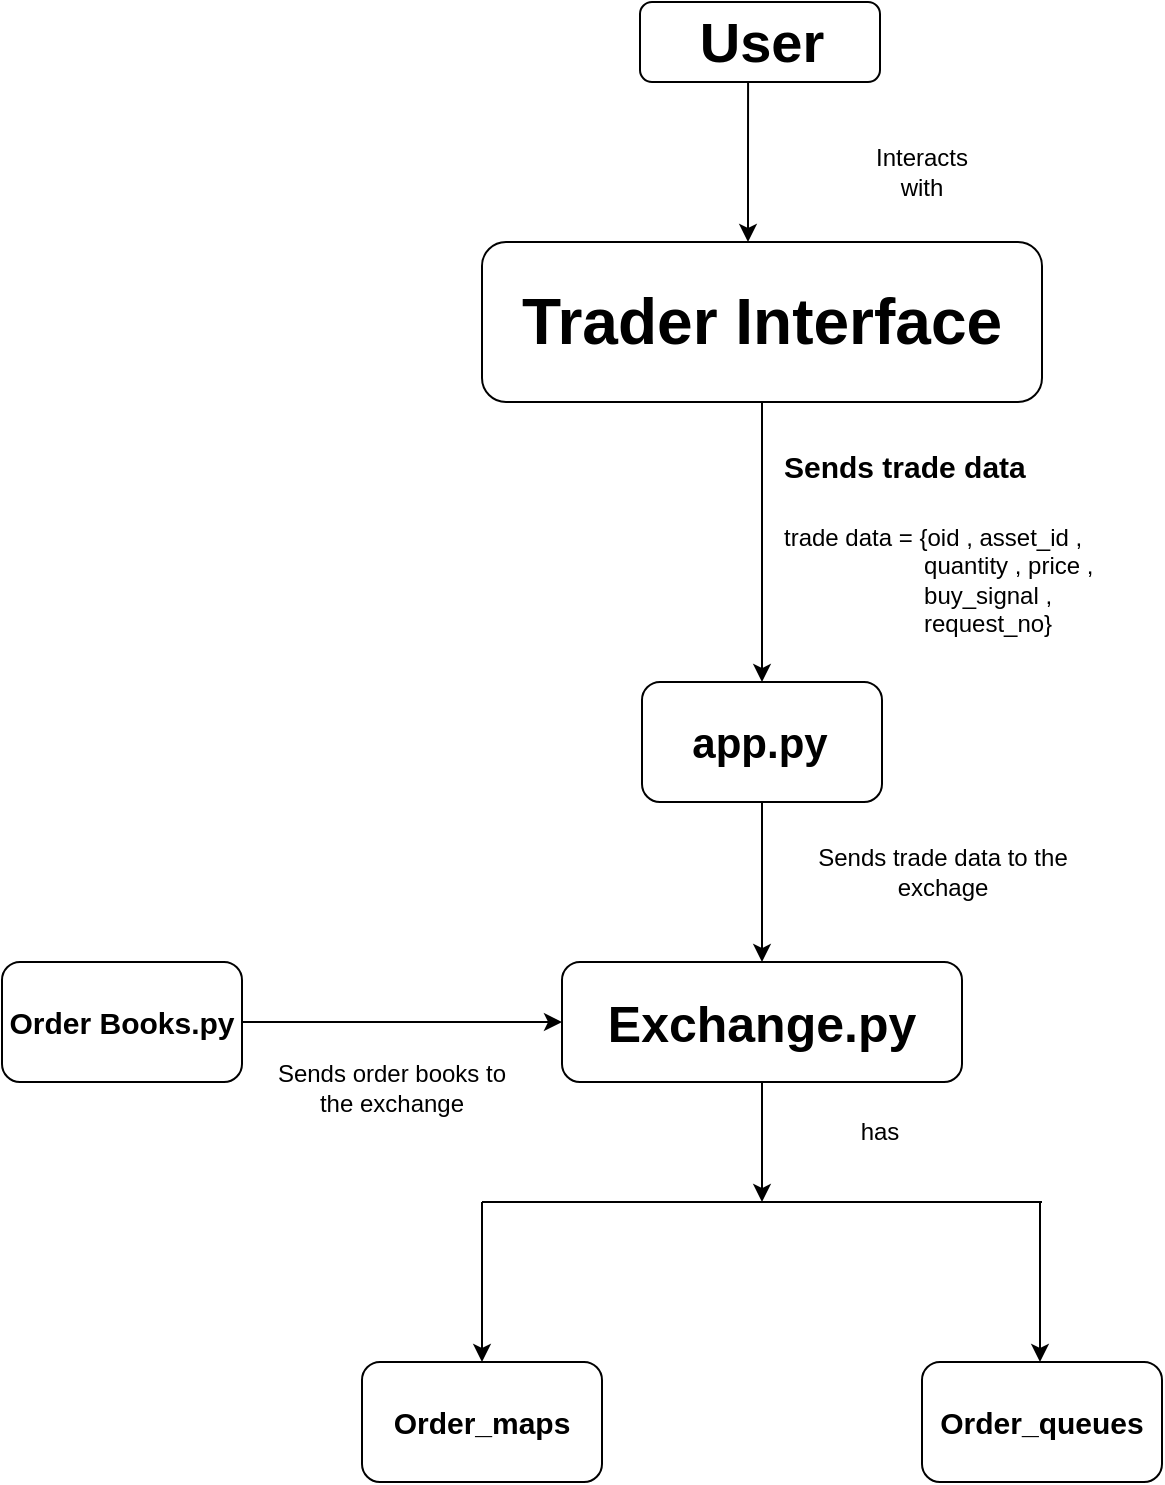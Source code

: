 <mxfile version="21.6.9" type="github">
  <diagram name="Page-1" id="D10hTHudT5h7KPWlAt-e">
    <mxGraphModel dx="1434" dy="758" grid="1" gridSize="10" guides="1" tooltips="1" connect="1" arrows="1" fold="1" page="1" pageScale="1" pageWidth="827" pageHeight="1169" math="0" shadow="0">
      <root>
        <mxCell id="0" />
        <mxCell id="1" parent="0" />
        <mxCell id="foKQqb1jHPySudCbTUWU-3" value="" style="rounded=1;whiteSpace=wrap;html=1;" vertex="1" parent="1">
          <mxGeometry x="359" y="40" width="120" height="40" as="geometry" />
        </mxCell>
        <mxCell id="foKQqb1jHPySudCbTUWU-4" value="User" style="text;html=1;strokeColor=none;fillColor=none;align=center;verticalAlign=middle;whiteSpace=wrap;rounded=0;fontStyle=1;fontSize=28;" vertex="1" parent="1">
          <mxGeometry x="360" y="40" width="120" height="40" as="geometry" />
        </mxCell>
        <mxCell id="foKQqb1jHPySudCbTUWU-8" style="edgeStyle=orthogonalEdgeStyle;rounded=0;orthogonalLoop=1;jettySize=auto;html=1;exitX=0.5;exitY=1;exitDx=0;exitDy=0;" edge="1" parent="1" source="foKQqb1jHPySudCbTUWU-4" target="foKQqb1jHPySudCbTUWU-4">
          <mxGeometry relative="1" as="geometry" />
        </mxCell>
        <mxCell id="foKQqb1jHPySudCbTUWU-10" value="Interacts with" style="text;html=1;strokeColor=none;fillColor=none;align=center;verticalAlign=middle;whiteSpace=wrap;rounded=0;" vertex="1" parent="1">
          <mxGeometry x="470" y="110" width="60" height="30" as="geometry" />
        </mxCell>
        <mxCell id="foKQqb1jHPySudCbTUWU-18" value="" style="rounded=1;whiteSpace=wrap;html=1;textOpacity=0;labelBackgroundColor=none;perimeterSpacing=20;" vertex="1" parent="1">
          <mxGeometry x="280" y="160" width="280" height="80" as="geometry" />
        </mxCell>
        <mxCell id="foKQqb1jHPySudCbTUWU-13" value="&lt;h1&gt;&lt;font style=&quot;font-size: 15px;&quot;&gt;Sends trade data&lt;/font&gt;&lt;/h1&gt;&lt;div&gt;trade data = {oid , asset_id , &lt;br&gt;&amp;nbsp; &amp;nbsp; &amp;nbsp; &amp;nbsp; &amp;nbsp; &amp;nbsp; &amp;nbsp; &amp;nbsp; &amp;nbsp; &amp;nbsp; &amp;nbsp;quantity , price , &lt;br&gt;&amp;nbsp; &amp;nbsp; &amp;nbsp; &amp;nbsp; &amp;nbsp; &amp;nbsp; &amp;nbsp; &amp;nbsp; &amp;nbsp; &amp;nbsp; &amp;nbsp;buy_signal , &lt;br&gt;&amp;nbsp; &amp;nbsp; &amp;nbsp; &amp;nbsp; &amp;nbsp; &amp;nbsp; &amp;nbsp; &amp;nbsp; &amp;nbsp; &amp;nbsp; &amp;nbsp;request_no}&lt;/div&gt;" style="text;html=1;strokeColor=none;fillColor=none;spacing=5;spacingTop=-20;whiteSpace=wrap;overflow=hidden;rounded=0;" vertex="1" parent="1">
          <mxGeometry x="425.5" y="250" width="170" height="120" as="geometry" />
        </mxCell>
        <mxCell id="foKQqb1jHPySudCbTUWU-25" value="" style="edgeStyle=orthogonalEdgeStyle;rounded=0;orthogonalLoop=1;jettySize=auto;html=1;" edge="1" parent="1" source="foKQqb1jHPySudCbTUWU-19" target="foKQqb1jHPySudCbTUWU-24">
          <mxGeometry relative="1" as="geometry" />
        </mxCell>
        <mxCell id="foKQqb1jHPySudCbTUWU-19" value="Trader Interface" style="text;html=1;strokeColor=none;fillColor=none;align=center;verticalAlign=middle;whiteSpace=wrap;rounded=0;fontSize=32;fontStyle=1" vertex="1" parent="1">
          <mxGeometry x="280" y="160" width="280" height="80" as="geometry" />
        </mxCell>
        <mxCell id="foKQqb1jHPySudCbTUWU-22" value="" style="endArrow=classic;html=1;rounded=0;exitX=0.442;exitY=1;exitDx=0;exitDy=0;exitPerimeter=0;" edge="1" parent="1" source="foKQqb1jHPySudCbTUWU-4">
          <mxGeometry width="50" height="50" relative="1" as="geometry">
            <mxPoint x="413" y="90" as="sourcePoint" />
            <mxPoint x="413" y="160" as="targetPoint" />
            <Array as="points">
              <mxPoint x="413" y="120" />
            </Array>
          </mxGeometry>
        </mxCell>
        <mxCell id="foKQqb1jHPySudCbTUWU-29" value="" style="edgeStyle=orthogonalEdgeStyle;rounded=0;orthogonalLoop=1;jettySize=auto;html=1;" edge="1" parent="1" source="foKQqb1jHPySudCbTUWU-24" target="foKQqb1jHPySudCbTUWU-28">
          <mxGeometry relative="1" as="geometry" />
        </mxCell>
        <mxCell id="foKQqb1jHPySudCbTUWU-24" value="" style="rounded=1;whiteSpace=wrap;html=1;" vertex="1" parent="1">
          <mxGeometry x="360" y="380" width="120" height="60" as="geometry" />
        </mxCell>
        <mxCell id="foKQqb1jHPySudCbTUWU-26" value="app.py" style="text;html=1;strokeColor=none;fillColor=none;align=center;verticalAlign=middle;whiteSpace=wrap;rounded=0;fontStyle=1;fontSize=21;" vertex="1" parent="1">
          <mxGeometry x="389" y="395" width="60" height="30" as="geometry" />
        </mxCell>
        <mxCell id="foKQqb1jHPySudCbTUWU-33" value="" style="edgeStyle=orthogonalEdgeStyle;rounded=0;orthogonalLoop=1;jettySize=auto;html=1;" edge="1" parent="1" source="foKQqb1jHPySudCbTUWU-32" target="foKQqb1jHPySudCbTUWU-28">
          <mxGeometry relative="1" as="geometry" />
        </mxCell>
        <mxCell id="foKQqb1jHPySudCbTUWU-28" value="" style="rounded=1;whiteSpace=wrap;html=1;" vertex="1" parent="1">
          <mxGeometry x="320" y="520" width="200" height="60" as="geometry" />
        </mxCell>
        <mxCell id="foKQqb1jHPySudCbTUWU-30" value="Sends trade data to the exchage" style="text;html=1;strokeColor=none;fillColor=none;align=center;verticalAlign=middle;whiteSpace=wrap;rounded=0;" vertex="1" parent="1">
          <mxGeometry x="440" y="460" width="141" height="30" as="geometry" />
        </mxCell>
        <mxCell id="foKQqb1jHPySudCbTUWU-31" value="Exchange.py" style="text;html=1;strokeColor=none;fillColor=none;align=center;verticalAlign=middle;whiteSpace=wrap;rounded=0;fontStyle=1;fontSize=25;" vertex="1" parent="1">
          <mxGeometry x="390" y="535" width="60" height="30" as="geometry" />
        </mxCell>
        <mxCell id="foKQqb1jHPySudCbTUWU-32" value="" style="whiteSpace=wrap;html=1;rounded=1;" vertex="1" parent="1">
          <mxGeometry x="40" y="520" width="120" height="60" as="geometry" />
        </mxCell>
        <mxCell id="foKQqb1jHPySudCbTUWU-34" value="&lt;b&gt;&lt;font style=&quot;font-size: 15px;&quot;&gt;Order Books.py&lt;/font&gt;&lt;/b&gt;" style="text;html=1;strokeColor=none;fillColor=none;align=center;verticalAlign=middle;whiteSpace=wrap;rounded=0;" vertex="1" parent="1">
          <mxGeometry x="40" y="520" width="120" height="60" as="geometry" />
        </mxCell>
        <mxCell id="foKQqb1jHPySudCbTUWU-35" value="Sends order books to the exchange&lt;br&gt;" style="text;html=1;strokeColor=none;fillColor=none;align=center;verticalAlign=middle;whiteSpace=wrap;rounded=0;" vertex="1" parent="1">
          <mxGeometry x="170" y="560" width="130" height="45" as="geometry" />
        </mxCell>
        <mxCell id="foKQqb1jHPySudCbTUWU-36" value="" style="rounded=1;whiteSpace=wrap;html=1;" vertex="1" parent="1">
          <mxGeometry x="220" y="720" width="120" height="60" as="geometry" />
        </mxCell>
        <mxCell id="foKQqb1jHPySudCbTUWU-38" value="&lt;b&gt;&lt;font style=&quot;font-size: 15px;&quot;&gt;Order_maps&lt;/font&gt;&lt;/b&gt;" style="text;html=1;strokeColor=none;fillColor=none;align=center;verticalAlign=middle;whiteSpace=wrap;rounded=0;" vertex="1" parent="1">
          <mxGeometry x="250" y="735" width="60" height="30" as="geometry" />
        </mxCell>
        <mxCell id="foKQqb1jHPySudCbTUWU-39" value="" style="endArrow=classic;html=1;rounded=0;" edge="1" parent="1">
          <mxGeometry width="50" height="50" relative="1" as="geometry">
            <mxPoint x="420" y="580" as="sourcePoint" />
            <mxPoint x="420" y="640" as="targetPoint" />
          </mxGeometry>
        </mxCell>
        <mxCell id="foKQqb1jHPySudCbTUWU-41" value="" style="endArrow=none;html=1;rounded=0;" edge="1" parent="1">
          <mxGeometry width="50" height="50" relative="1" as="geometry">
            <mxPoint x="280" y="640" as="sourcePoint" />
            <mxPoint x="560" y="640" as="targetPoint" />
          </mxGeometry>
        </mxCell>
        <mxCell id="foKQqb1jHPySudCbTUWU-42" value="" style="endArrow=classic;html=1;rounded=0;" edge="1" parent="1">
          <mxGeometry width="50" height="50" relative="1" as="geometry">
            <mxPoint x="280" y="640" as="sourcePoint" />
            <mxPoint x="280" y="720" as="targetPoint" />
          </mxGeometry>
        </mxCell>
        <mxCell id="foKQqb1jHPySudCbTUWU-43" value="" style="endArrow=classic;html=1;rounded=0;" edge="1" parent="1">
          <mxGeometry width="50" height="50" relative="1" as="geometry">
            <mxPoint x="559" y="640" as="sourcePoint" />
            <mxPoint x="559" y="720" as="targetPoint" />
          </mxGeometry>
        </mxCell>
        <mxCell id="foKQqb1jHPySudCbTUWU-44" value="" style="rounded=1;whiteSpace=wrap;html=1;" vertex="1" parent="1">
          <mxGeometry x="500" y="720" width="120" height="60" as="geometry" />
        </mxCell>
        <mxCell id="foKQqb1jHPySudCbTUWU-45" value="&lt;b&gt;&lt;font style=&quot;font-size: 15px;&quot;&gt;Order_queues&lt;/font&gt;&lt;/b&gt;" style="text;html=1;strokeColor=none;fillColor=none;align=center;verticalAlign=middle;whiteSpace=wrap;rounded=0;" vertex="1" parent="1">
          <mxGeometry x="530" y="735" width="60" height="30" as="geometry" />
        </mxCell>
        <mxCell id="foKQqb1jHPySudCbTUWU-47" value="has&lt;br&gt;" style="text;html=1;strokeColor=none;fillColor=none;align=center;verticalAlign=middle;whiteSpace=wrap;rounded=0;" vertex="1" parent="1">
          <mxGeometry x="449" y="590" width="60" height="30" as="geometry" />
        </mxCell>
      </root>
    </mxGraphModel>
  </diagram>
</mxfile>
